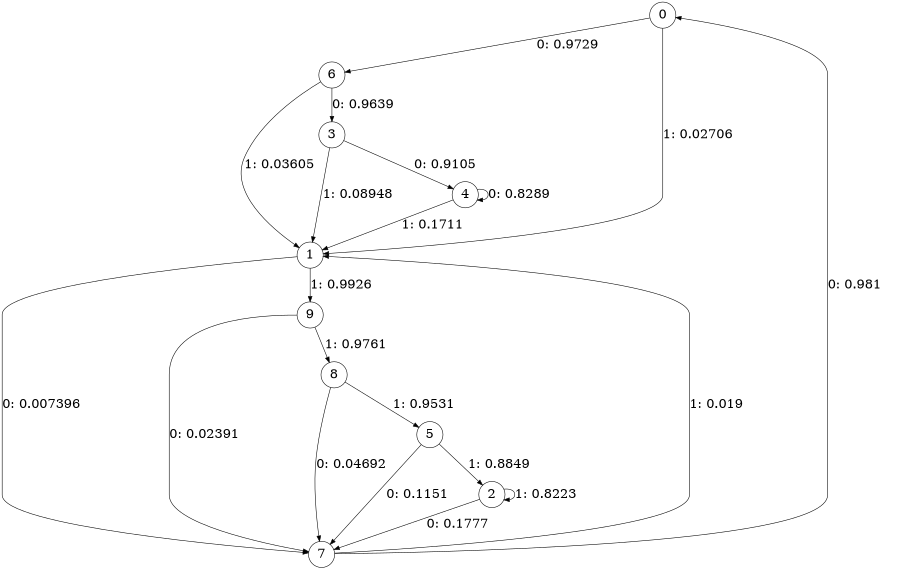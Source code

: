digraph "ch2_both_short_L8" {
size = "6,8.5";
ratio = "fill";
node [shape = circle];
node [fontsize = 24];
edge [fontsize = 24];
0 -> 6 [label = "0: 0.9729   "];
0 -> 1 [label = "1: 0.02706  "];
1 -> 7 [label = "0: 0.007396  "];
1 -> 9 [label = "1: 0.9926   "];
2 -> 7 [label = "0: 0.1777   "];
2 -> 2 [label = "1: 0.8223   "];
3 -> 4 [label = "0: 0.9105   "];
3 -> 1 [label = "1: 0.08948  "];
4 -> 4 [label = "0: 0.8289   "];
4 -> 1 [label = "1: 0.1711   "];
5 -> 7 [label = "0: 0.1151   "];
5 -> 2 [label = "1: 0.8849   "];
6 -> 3 [label = "0: 0.9639   "];
6 -> 1 [label = "1: 0.03605  "];
7 -> 0 [label = "0: 0.981    "];
7 -> 1 [label = "1: 0.019    "];
8 -> 7 [label = "0: 0.04692  "];
8 -> 5 [label = "1: 0.9531   "];
9 -> 7 [label = "0: 0.02391  "];
9 -> 8 [label = "1: 0.9761   "];
}